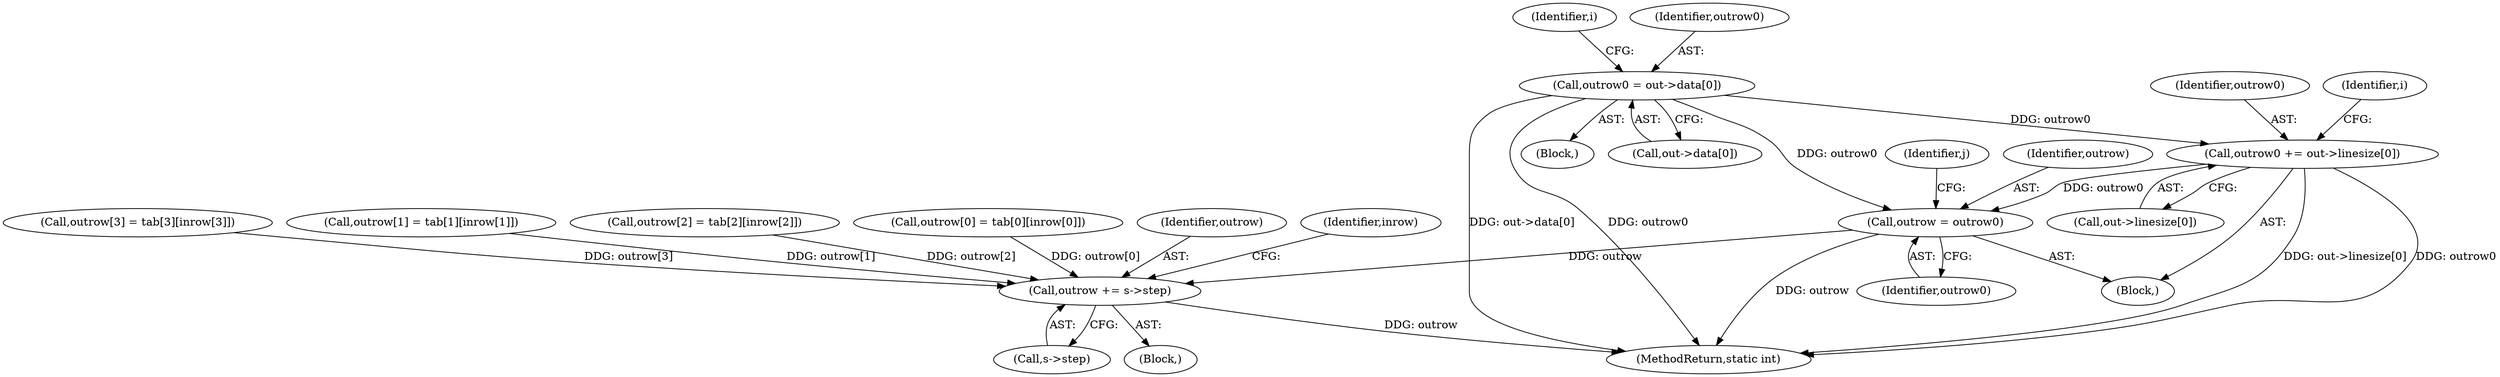 digraph "0_FFmpeg_e43a0a232dbf6d3c161823c2e07c52e76227a1bc_6@pointer" {
"1000302" [label="(Call,outrow0 += out->linesize[0])"];
"1000188" [label="(Call,outrow0 = out->data[0])"];
"1000219" [label="(Call,outrow = outrow0)"];
"1000285" [label="(Call,outrow += s->step)"];
"1000285" [label="(Call,outrow += s->step)"];
"1000224" [label="(Identifier,j)"];
"1000197" [label="(Identifier,i)"];
"1000188" [label="(Call,outrow0 = out->data[0])"];
"1000206" [label="(Block,)"];
"1000447" [label="(MethodReturn,static int)"];
"1000180" [label="(Block,)"];
"1000303" [label="(Identifier,outrow0)"];
"1000190" [label="(Call,out->data[0])"];
"1000274" [label="(Call,outrow[0] = tab[0][inrow[0]])"];
"1000286" [label="(Identifier,outrow)"];
"1000205" [label="(Identifier,i)"];
"1000291" [label="(Identifier,inrow)"];
"1000219" [label="(Call,outrow = outrow0)"];
"1000287" [label="(Call,s->step)"];
"1000221" [label="(Identifier,outrow0)"];
"1000220" [label="(Identifier,outrow)"];
"1000238" [label="(Call,outrow[3] = tab[3][inrow[3]])"];
"1000262" [label="(Call,outrow[1] = tab[1][inrow[1]])"];
"1000304" [label="(Call,out->linesize[0])"];
"1000302" [label="(Call,outrow0 += out->linesize[0])"];
"1000189" [label="(Identifier,outrow0)"];
"1000231" [label="(Block,)"];
"1000250" [label="(Call,outrow[2] = tab[2][inrow[2]])"];
"1000302" -> "1000206"  [label="AST: "];
"1000302" -> "1000304"  [label="CFG: "];
"1000303" -> "1000302"  [label="AST: "];
"1000304" -> "1000302"  [label="AST: "];
"1000205" -> "1000302"  [label="CFG: "];
"1000302" -> "1000447"  [label="DDG: out->linesize[0]"];
"1000302" -> "1000447"  [label="DDG: outrow0"];
"1000302" -> "1000219"  [label="DDG: outrow0"];
"1000188" -> "1000302"  [label="DDG: outrow0"];
"1000188" -> "1000180"  [label="AST: "];
"1000188" -> "1000190"  [label="CFG: "];
"1000189" -> "1000188"  [label="AST: "];
"1000190" -> "1000188"  [label="AST: "];
"1000197" -> "1000188"  [label="CFG: "];
"1000188" -> "1000447"  [label="DDG: out->data[0]"];
"1000188" -> "1000447"  [label="DDG: outrow0"];
"1000188" -> "1000219"  [label="DDG: outrow0"];
"1000219" -> "1000206"  [label="AST: "];
"1000219" -> "1000221"  [label="CFG: "];
"1000220" -> "1000219"  [label="AST: "];
"1000221" -> "1000219"  [label="AST: "];
"1000224" -> "1000219"  [label="CFG: "];
"1000219" -> "1000447"  [label="DDG: outrow"];
"1000219" -> "1000285"  [label="DDG: outrow"];
"1000285" -> "1000231"  [label="AST: "];
"1000285" -> "1000287"  [label="CFG: "];
"1000286" -> "1000285"  [label="AST: "];
"1000287" -> "1000285"  [label="AST: "];
"1000291" -> "1000285"  [label="CFG: "];
"1000285" -> "1000447"  [label="DDG: outrow"];
"1000250" -> "1000285"  [label="DDG: outrow[2]"];
"1000262" -> "1000285"  [label="DDG: outrow[1]"];
"1000238" -> "1000285"  [label="DDG: outrow[3]"];
"1000274" -> "1000285"  [label="DDG: outrow[0]"];
}
